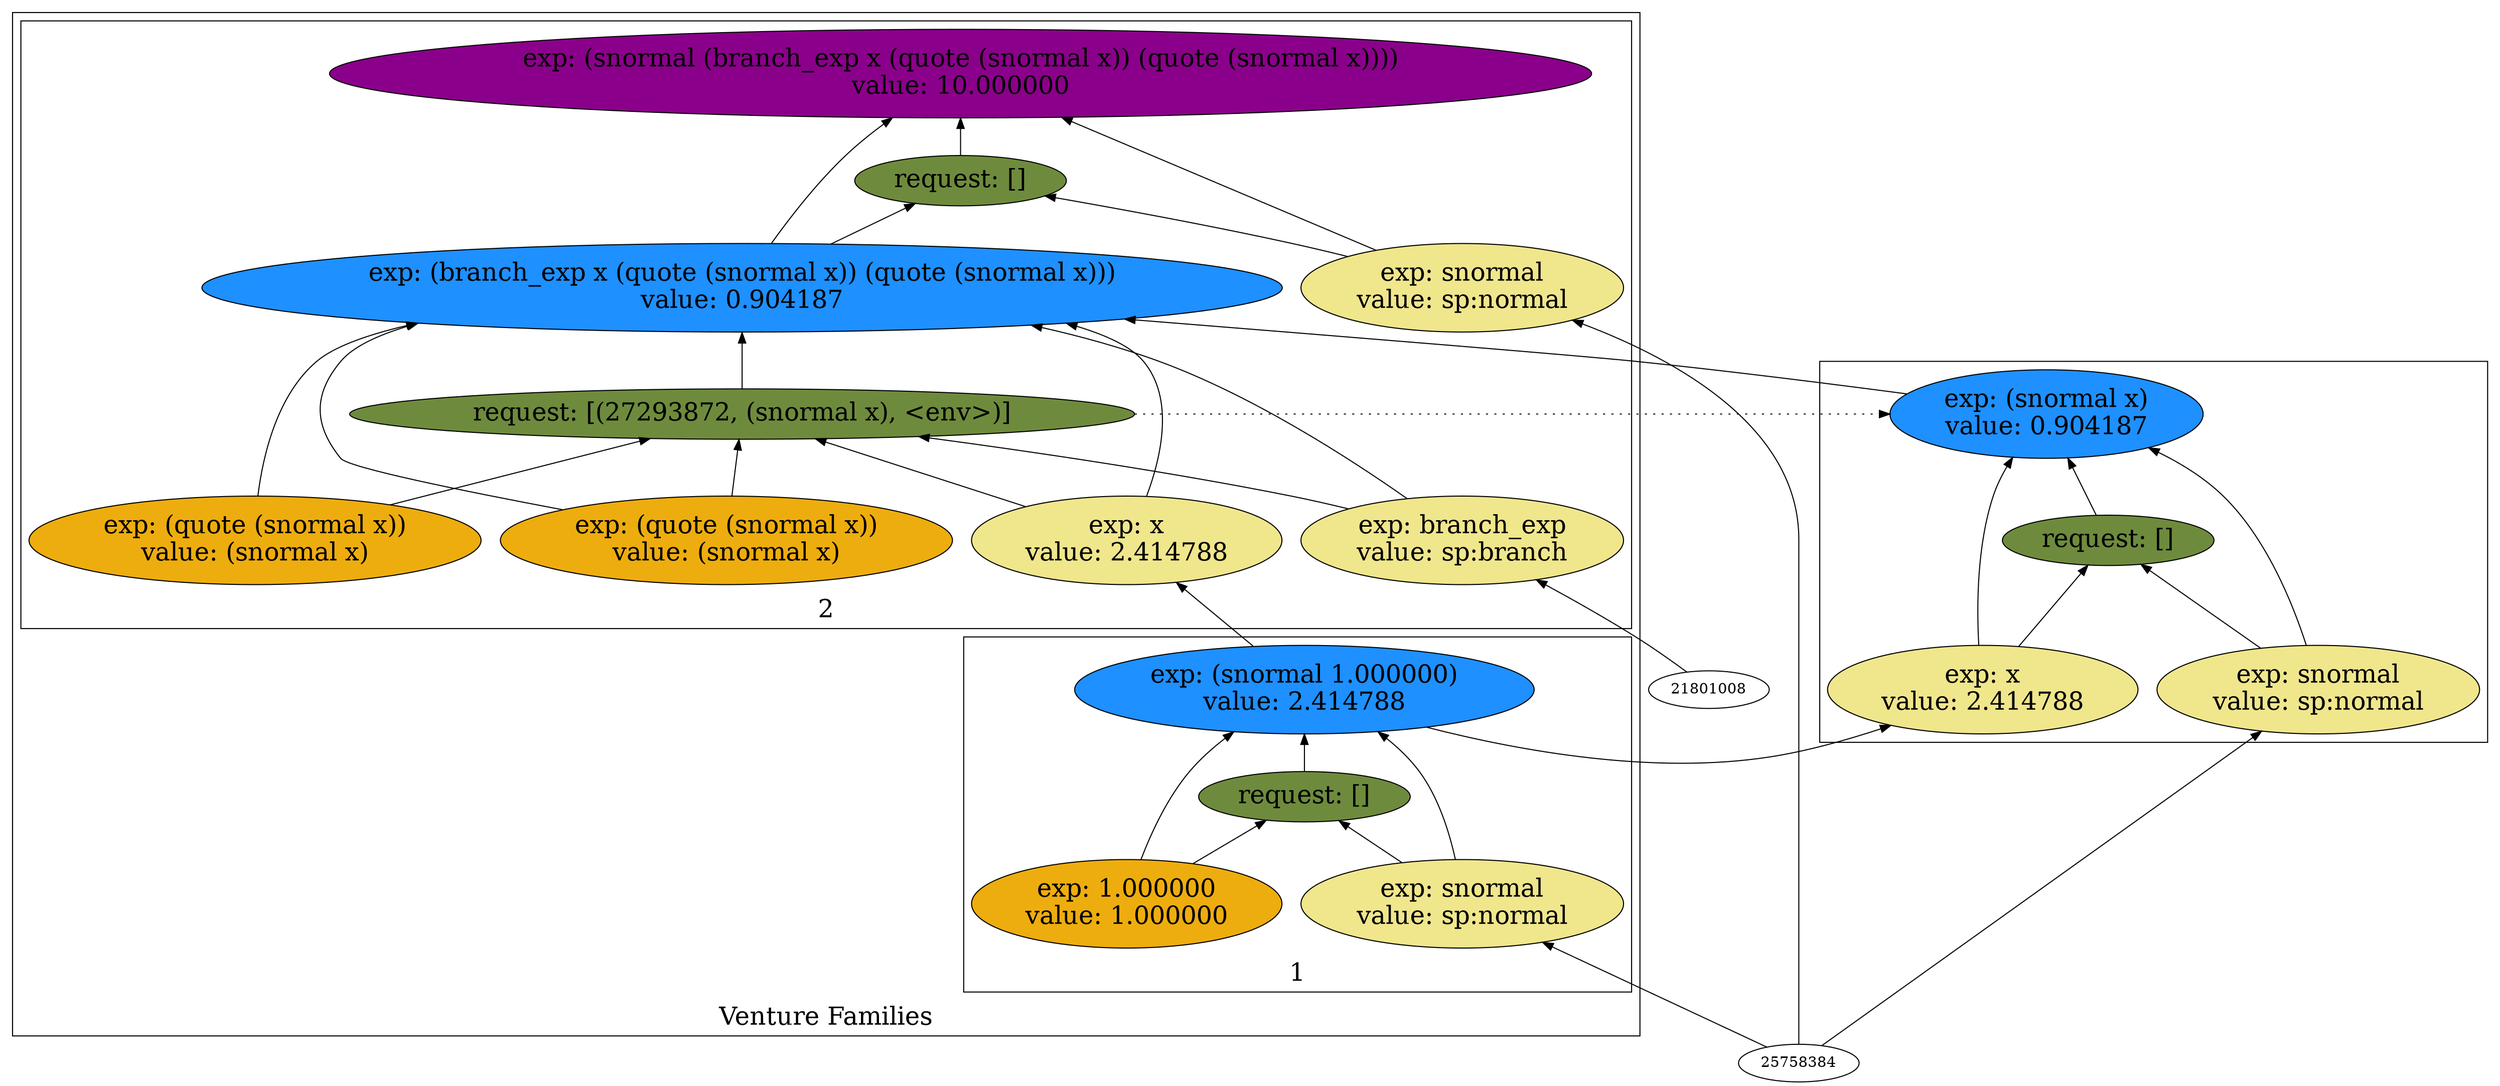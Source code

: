 digraph {
rankdir=BT
fontsize=24
subgraph cluster1 {
label="Venture Families"
subgraph cluster2 {
label="1"
"26590768"["fillcolor"="dodgerblue" "fontsize"="24" "label"="exp: (snormal 1.000000)\nvalue: 2.414788" "shape"="ellipse" "style"="filled" ]
"28026208"["fillcolor"="darkolivegreen4" "fontsize"="24" "label"="request: []" "shape"="ellipse" "style"="filled" ]
"26703216"["fillcolor"="khaki" "fontsize"="24" "label"="exp: snormal\nvalue: sp:normal" "shape"="ellipse" "style"="filled" ]
"26840224"["fillcolor"="darkgoldenrod2" "fontsize"="24" "label"="exp: 1.000000\nvalue: 1.000000" "shape"="ellipse" "style"="filled" ]
}

subgraph cluster3 {
label="2"
"27877312"["fillcolor"="magenta4" "fontsize"="24" "label"="exp: (snormal (branch_exp x (quote (snormal x)) (quote (snormal x))))\nvalue: 10.000000" "shape"="ellipse" "style"="filled" ]
"27328816"["fillcolor"="darkolivegreen4" "fontsize"="24" "label"="request: []" "shape"="ellipse" "style"="filled" ]
"27976576"["fillcolor"="khaki" "fontsize"="24" "label"="exp: snormal\nvalue: sp:normal" "shape"="ellipse" "style"="filled" ]
"25863072"["fillcolor"="dodgerblue" "fontsize"="24" "label"="exp: (branch_exp x (quote (snormal x)) (quote (snormal x)))\nvalue: 0.904187" "shape"="ellipse" "style"="filled" ]
"27293872"["fillcolor"="darkolivegreen4" "fontsize"="24" "label"="request: [(27293872, (snormal x), <env>)]" "shape"="ellipse" "style"="filled" ]
"26589712"["fillcolor"="khaki" "fontsize"="24" "label"="exp: branch_exp\nvalue: sp:branch" "shape"="ellipse" "style"="filled" ]
"26586752"["fillcolor"="khaki" "fontsize"="24" "label"="exp: x\nvalue: 2.414788" "shape"="ellipse" "style"="filled" ]
"26320736"["fillcolor"="darkgoldenrod2" "fontsize"="24" "label"="exp: (quote (snormal x))\nvalue: (snormal x)" "shape"="ellipse" "style"="filled" ]
"26496576"["fillcolor"="darkgoldenrod2" "fontsize"="24" "label"="exp: (quote (snormal x))\nvalue: (snormal x)" "shape"="ellipse" "style"="filled" ]
}

}

subgraph cluster4 {
label=""
"28087984"["fillcolor"="dodgerblue" "fontsize"="24" "label"="exp: (snormal x)\nvalue: 0.904187" "shape"="ellipse" "style"="filled" ]
"26511888"["fillcolor"="darkolivegreen4" "fontsize"="24" "label"="request: []" "shape"="ellipse" "style"="filled" ]
"25892272"["fillcolor"="khaki" "fontsize"="24" "label"="exp: snormal\nvalue: sp:normal" "shape"="ellipse" "style"="filled" ]
"26355216"["fillcolor"="khaki" "fontsize"="24" "label"="exp: x\nvalue: 2.414788" "shape"="ellipse" "style"="filled" ]
}

"26703216" -> "26590768"["arrowhead"="normal" "color"="black" "constraint"="true" "style"="solid" ]
"26703216" -> "28026208"["arrowhead"="normal" "color"="black" "constraint"="true" "style"="solid" ]
"25758384" -> "26703216"["arrowhead"="normal" "color"="black" "constraint"="true" "style"="solid" ]
"26840224" -> "26590768"["arrowhead"="normal" "color"="black" "constraint"="true" "style"="solid" ]
"26840224" -> "28026208"["arrowhead"="normal" "color"="black" "constraint"="true" "style"="solid" ]
"28026208" -> "26590768"["arrowhead"="normal" "color"="black" "constraint"="true" "style"="solid" ]
"27976576" -> "27877312"["arrowhead"="normal" "color"="black" "constraint"="true" "style"="solid" ]
"27976576" -> "27328816"["arrowhead"="normal" "color"="black" "constraint"="true" "style"="solid" ]
"25758384" -> "27976576"["arrowhead"="normal" "color"="black" "constraint"="true" "style"="solid" ]
"25863072" -> "27877312"["arrowhead"="normal" "color"="black" "constraint"="true" "style"="solid" ]
"25863072" -> "27328816"["arrowhead"="normal" "color"="black" "constraint"="true" "style"="solid" ]
"26589712" -> "25863072"["arrowhead"="normal" "color"="black" "constraint"="true" "style"="solid" ]
"26589712" -> "27293872"["arrowhead"="normal" "color"="black" "constraint"="true" "style"="solid" ]
"21801008" -> "26589712"["arrowhead"="normal" "color"="black" "constraint"="true" "style"="solid" ]
"26586752" -> "25863072"["arrowhead"="normal" "color"="black" "constraint"="true" "style"="solid" ]
"26586752" -> "27293872"["arrowhead"="normal" "color"="black" "constraint"="true" "style"="solid" ]
"26590768" -> "26586752"["arrowhead"="normal" "color"="black" "constraint"="true" "style"="solid" ]
"26320736" -> "25863072"["arrowhead"="normal" "color"="black" "constraint"="true" "style"="solid" ]
"26320736" -> "27293872"["arrowhead"="normal" "color"="black" "constraint"="true" "style"="solid" ]
"26496576" -> "25863072"["arrowhead"="normal" "color"="black" "constraint"="true" "style"="solid" ]
"26496576" -> "27293872"["arrowhead"="normal" "color"="black" "constraint"="true" "style"="solid" ]
"27293872" -> "25863072"["arrowhead"="normal" "color"="black" "constraint"="true" "style"="solid" ]
"28087984" -> "25863072"["arrowhead"="normal" "color"="black" "constraint"="true" "style"="solid" ]
"27293872" -> "28087984"["arrowhead"="normal" "color"="black" "constraint"="false" "style"="dotted" ]
"27328816" -> "27877312"["arrowhead"="normal" "color"="black" "constraint"="true" "style"="solid" ]
"25892272" -> "28087984"["arrowhead"="normal" "color"="black" "constraint"="true" "style"="solid" ]
"25892272" -> "26511888"["arrowhead"="normal" "color"="black" "constraint"="true" "style"="solid" ]
"25758384" -> "25892272"["arrowhead"="normal" "color"="black" "constraint"="true" "style"="solid" ]
"26355216" -> "28087984"["arrowhead"="normal" "color"="black" "constraint"="true" "style"="solid" ]
"26355216" -> "26511888"["arrowhead"="normal" "color"="black" "constraint"="true" "style"="solid" ]
"26590768" -> "26355216"["arrowhead"="normal" "color"="black" "constraint"="true" "style"="solid" ]
"26511888" -> "28087984"["arrowhead"="normal" "color"="black" "constraint"="true" "style"="solid" ]

}